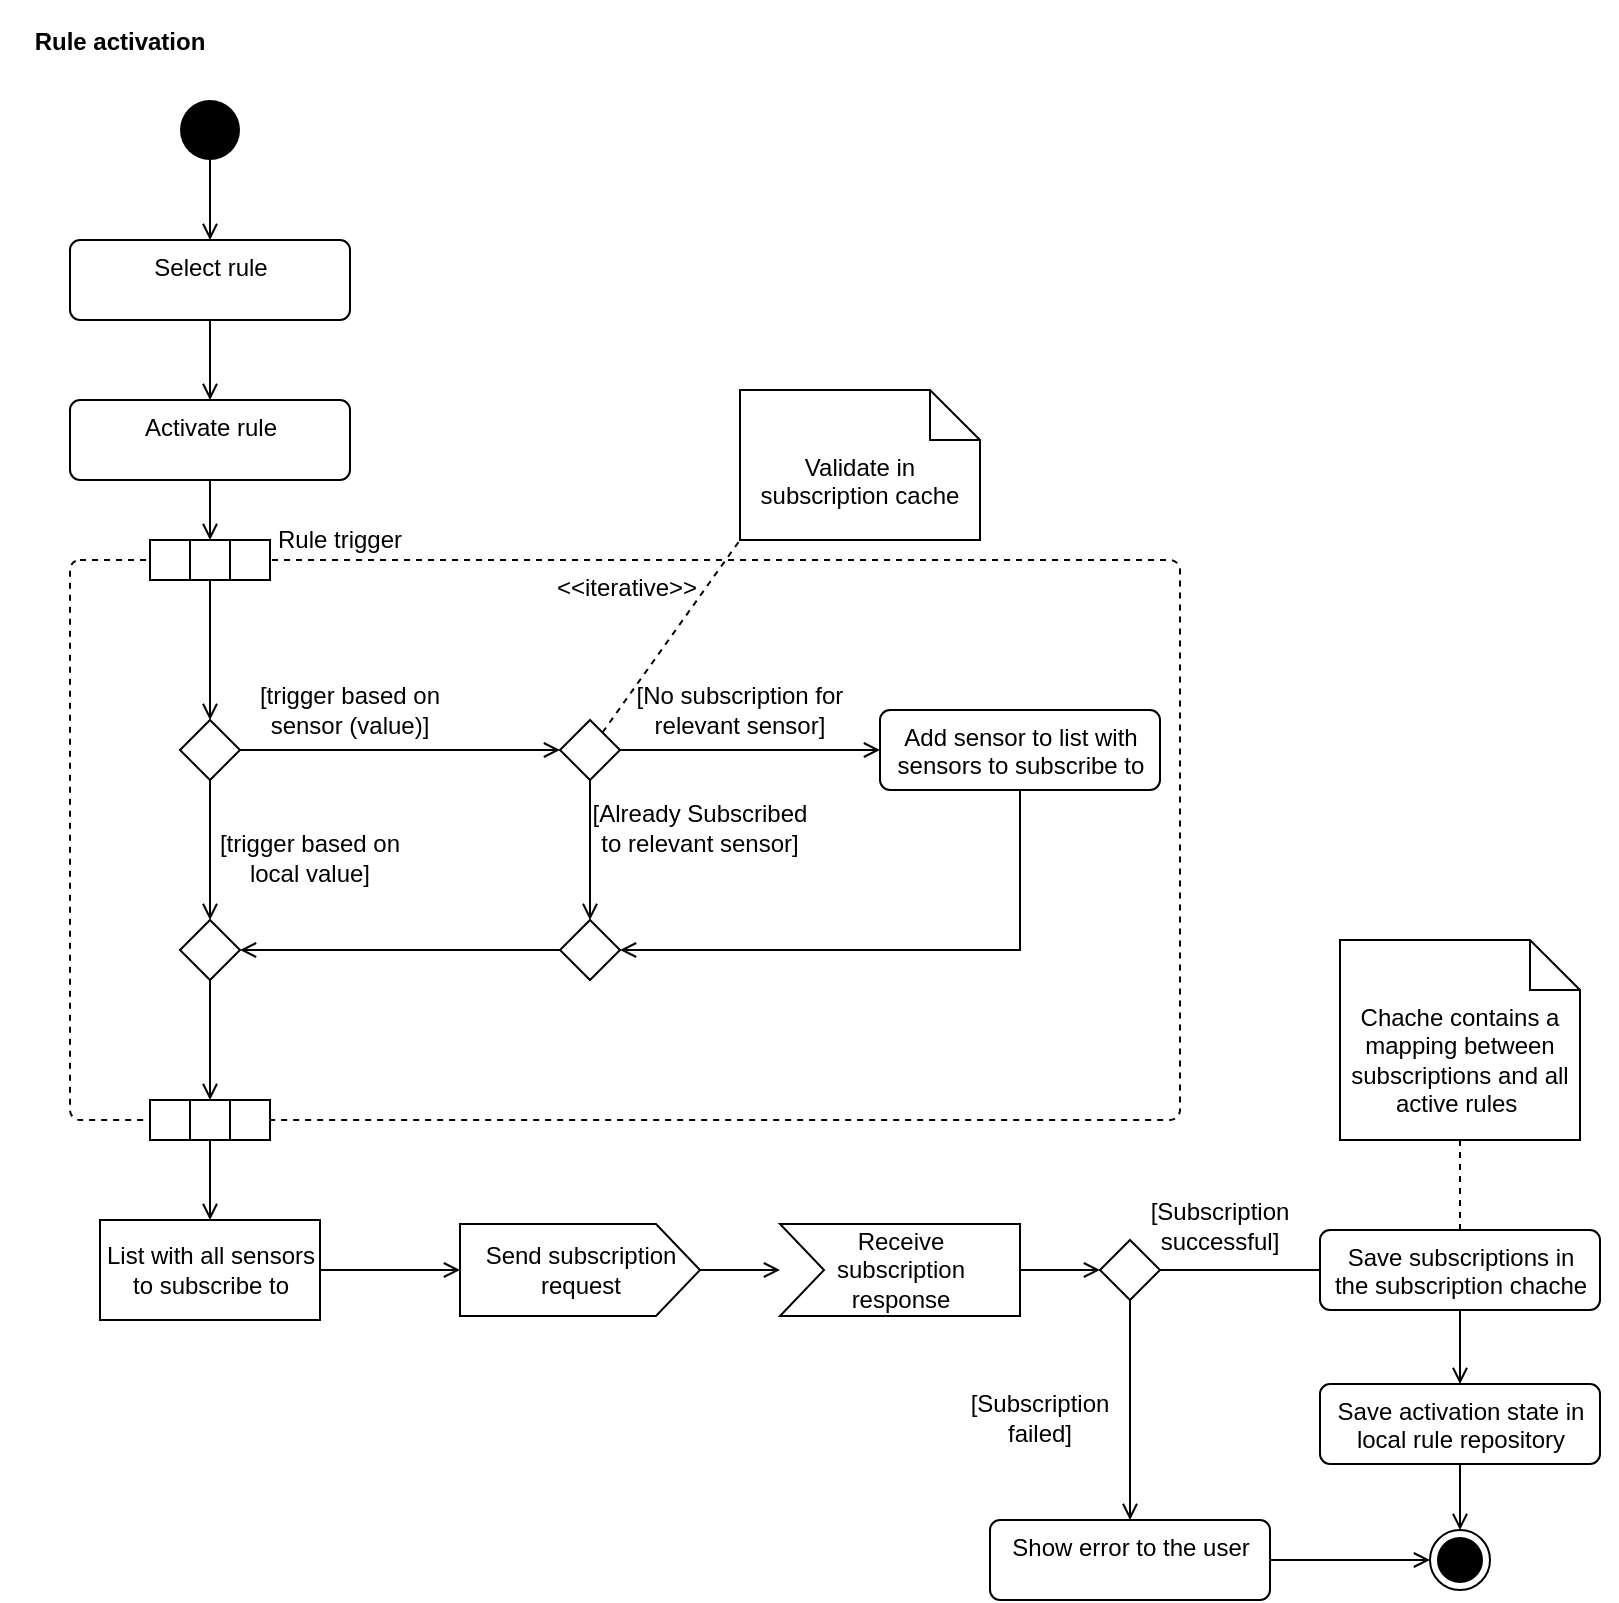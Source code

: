 <mxfile version="13.9.9" type="device"><diagram id="myTKaBTPjra9gZ2z_aql" name="Seite-1"><mxGraphModel dx="1422" dy="822" grid="1" gridSize="10" guides="1" tooltips="1" connect="1" arrows="1" fold="1" page="1" pageScale="1" pageWidth="1169" pageHeight="827" math="0" shadow="0"><root><mxCell id="0"/><mxCell id="1" parent="0"/><mxCell id="jimUJfzccC7PUbgOp6Jz-6" style="edgeStyle=orthogonalEdgeStyle;rounded=0;orthogonalLoop=1;jettySize=auto;html=1;endArrow=open;endFill=0;" edge="1" parent="1" source="jimUJfzccC7PUbgOp6Jz-1" target="jimUJfzccC7PUbgOp6Jz-3"><mxGeometry relative="1" as="geometry"/></mxCell><mxCell id="jimUJfzccC7PUbgOp6Jz-1" value="" style="ellipse;fillColor=#000000;strokeColor=none;" vertex="1" parent="1"><mxGeometry x="90" y="50" width="30" height="30" as="geometry"/></mxCell><mxCell id="jimUJfzccC7PUbgOp6Jz-2" value="Rule activation" style="text;align=center;fontStyle=1;verticalAlign=middle;spacingLeft=3;spacingRight=3;strokeColor=none;rotatable=0;points=[[0,0.5],[1,0.5]];portConstraint=eastwest;" vertex="1" parent="1"><mxGeometry width="120" height="40" as="geometry"/></mxCell><mxCell id="jimUJfzccC7PUbgOp6Jz-7" style="edgeStyle=orthogonalEdgeStyle;rounded=0;orthogonalLoop=1;jettySize=auto;html=1;endArrow=open;endFill=0;" edge="1" parent="1" source="jimUJfzccC7PUbgOp6Jz-3" target="jimUJfzccC7PUbgOp6Jz-4"><mxGeometry relative="1" as="geometry"/></mxCell><mxCell id="jimUJfzccC7PUbgOp6Jz-3" value="Select rule" style="html=1;align=center;verticalAlign=top;rounded=1;absoluteArcSize=1;arcSize=10;dashed=0;" vertex="1" parent="1"><mxGeometry x="35" y="120" width="140" height="40" as="geometry"/></mxCell><mxCell id="jimUJfzccC7PUbgOp6Jz-19" style="edgeStyle=none;rounded=0;orthogonalLoop=1;jettySize=auto;html=1;endArrow=open;endFill=0;" edge="1" parent="1" source="jimUJfzccC7PUbgOp6Jz-4" target="jimUJfzccC7PUbgOp6Jz-16"><mxGeometry relative="1" as="geometry"/></mxCell><mxCell id="jimUJfzccC7PUbgOp6Jz-4" value="Activate rule" style="html=1;align=center;verticalAlign=top;rounded=1;absoluteArcSize=1;arcSize=10;dashed=0;" vertex="1" parent="1"><mxGeometry x="35" y="200" width="140" height="40" as="geometry"/></mxCell><mxCell id="jimUJfzccC7PUbgOp6Jz-14" value="&amp;lt;&amp;lt;iterative&amp;gt;&amp;gt;" style="html=1;align=center;verticalAlign=top;rounded=1;absoluteArcSize=1;arcSize=10;dashed=1;" vertex="1" parent="1"><mxGeometry x="35" y="280" width="555" height="280" as="geometry"/></mxCell><mxCell id="jimUJfzccC7PUbgOp6Jz-18" value="" style="group" vertex="1" connectable="0" parent="1"><mxGeometry x="75" y="270" width="60" height="20" as="geometry"/></mxCell><mxCell id="jimUJfzccC7PUbgOp6Jz-15" value="" style="rounded=0;whiteSpace=wrap;html=1;" vertex="1" parent="jimUJfzccC7PUbgOp6Jz-18"><mxGeometry width="20" height="20" as="geometry"/></mxCell><mxCell id="jimUJfzccC7PUbgOp6Jz-16" value="" style="rounded=0;whiteSpace=wrap;html=1;" vertex="1" parent="jimUJfzccC7PUbgOp6Jz-18"><mxGeometry x="20" width="20" height="20" as="geometry"/></mxCell><mxCell id="jimUJfzccC7PUbgOp6Jz-17" value="" style="rounded=0;whiteSpace=wrap;html=1;" vertex="1" parent="jimUJfzccC7PUbgOp6Jz-18"><mxGeometry x="40" width="20" height="20" as="geometry"/></mxCell><mxCell id="jimUJfzccC7PUbgOp6Jz-20" value="Rule trigger" style="text;html=1;strokeColor=none;fillColor=none;align=center;verticalAlign=middle;whiteSpace=wrap;rounded=0;" vertex="1" parent="1"><mxGeometry x="130" y="260" width="80" height="20" as="geometry"/></mxCell><mxCell id="jimUJfzccC7PUbgOp6Jz-26" style="edgeStyle=none;rounded=0;orthogonalLoop=1;jettySize=auto;html=1;entryX=0.5;entryY=0;entryDx=0;entryDy=0;endArrow=open;endFill=0;" edge="1" parent="1" source="jimUJfzccC7PUbgOp6Jz-21" target="jimUJfzccC7PUbgOp6Jz-25"><mxGeometry relative="1" as="geometry"/></mxCell><mxCell id="jimUJfzccC7PUbgOp6Jz-32" style="edgeStyle=none;rounded=0;orthogonalLoop=1;jettySize=auto;html=1;entryX=0;entryY=0.5;entryDx=0;entryDy=0;endArrow=open;endFill=0;strokeWidth=1;" edge="1" parent="1" source="jimUJfzccC7PUbgOp6Jz-21" target="jimUJfzccC7PUbgOp6Jz-31"><mxGeometry relative="1" as="geometry"/></mxCell><mxCell id="jimUJfzccC7PUbgOp6Jz-21" value="" style="rhombus;" vertex="1" parent="1"><mxGeometry x="90" y="360" width="30" height="30" as="geometry"/></mxCell><mxCell id="jimUJfzccC7PUbgOp6Jz-22" style="edgeStyle=none;rounded=0;orthogonalLoop=1;jettySize=auto;html=1;entryX=0.5;entryY=0;entryDx=0;entryDy=0;endArrow=open;endFill=0;" edge="1" parent="1" source="jimUJfzccC7PUbgOp6Jz-16" target="jimUJfzccC7PUbgOp6Jz-21"><mxGeometry relative="1" as="geometry"/></mxCell><mxCell id="jimUJfzccC7PUbgOp6Jz-24" value="[trigger based on sensor (value)]" style="text;html=1;strokeColor=none;fillColor=none;align=center;verticalAlign=middle;whiteSpace=wrap;rounded=0;" vertex="1" parent="1"><mxGeometry x="120" y="340" width="110" height="30" as="geometry"/></mxCell><mxCell id="jimUJfzccC7PUbgOp6Jz-44" style="edgeStyle=none;rounded=0;orthogonalLoop=1;jettySize=auto;html=1;entryX=0.5;entryY=0;entryDx=0;entryDy=0;endArrow=open;endFill=0;" edge="1" parent="1" source="jimUJfzccC7PUbgOp6Jz-25" target="jimUJfzccC7PUbgOp6Jz-41"><mxGeometry relative="1" as="geometry"/></mxCell><mxCell id="jimUJfzccC7PUbgOp6Jz-25" value="" style="rhombus;" vertex="1" parent="1"><mxGeometry x="90" y="460" width="30" height="30" as="geometry"/></mxCell><mxCell id="jimUJfzccC7PUbgOp6Jz-46" style="edgeStyle=none;rounded=0;orthogonalLoop=1;jettySize=auto;html=1;entryX=0.5;entryY=0;entryDx=0;entryDy=0;endArrow=open;endFill=0;" edge="1" parent="1" source="jimUJfzccC7PUbgOp6Jz-31" target="jimUJfzccC7PUbgOp6Jz-45"><mxGeometry relative="1" as="geometry"/></mxCell><mxCell id="jimUJfzccC7PUbgOp6Jz-77" style="edgeStyle=none;rounded=0;orthogonalLoop=1;jettySize=auto;html=1;entryX=0;entryY=1;entryDx=0;entryDy=0;entryPerimeter=0;endArrow=none;endFill=0;dashed=1;" edge="1" parent="1" source="jimUJfzccC7PUbgOp6Jz-31" target="jimUJfzccC7PUbgOp6Jz-76"><mxGeometry relative="1" as="geometry"/></mxCell><mxCell id="jimUJfzccC7PUbgOp6Jz-79" style="edgeStyle=none;rounded=0;orthogonalLoop=1;jettySize=auto;html=1;entryX=0;entryY=0.5;entryDx=0;entryDy=0;endArrow=open;endFill=0;" edge="1" parent="1" source="jimUJfzccC7PUbgOp6Jz-31" target="jimUJfzccC7PUbgOp6Jz-78"><mxGeometry relative="1" as="geometry"/></mxCell><mxCell id="jimUJfzccC7PUbgOp6Jz-31" value="" style="rhombus;" vertex="1" parent="1"><mxGeometry x="280" y="360" width="30" height="30" as="geometry"/></mxCell><mxCell id="jimUJfzccC7PUbgOp6Jz-34" value="[Already Subscribed to relevant sensor]" style="text;html=1;strokeColor=none;fillColor=none;align=center;verticalAlign=middle;whiteSpace=wrap;rounded=0;" vertex="1" parent="1"><mxGeometry x="290" y="399" width="120" height="30" as="geometry"/></mxCell><mxCell id="jimUJfzccC7PUbgOp6Jz-37" value="[trigger based on local value]" style="text;html=1;strokeColor=none;fillColor=none;align=center;verticalAlign=middle;whiteSpace=wrap;rounded=0;" vertex="1" parent="1"><mxGeometry x="100" y="414" width="110" height="30" as="geometry"/></mxCell><mxCell id="jimUJfzccC7PUbgOp6Jz-39" value="" style="group" vertex="1" connectable="0" parent="1"><mxGeometry x="75" y="550" width="60" height="20" as="geometry"/></mxCell><mxCell id="jimUJfzccC7PUbgOp6Jz-40" value="" style="rounded=0;whiteSpace=wrap;html=1;" vertex="1" parent="jimUJfzccC7PUbgOp6Jz-39"><mxGeometry width="20" height="20" as="geometry"/></mxCell><mxCell id="jimUJfzccC7PUbgOp6Jz-41" value="" style="rounded=0;whiteSpace=wrap;html=1;" vertex="1" parent="jimUJfzccC7PUbgOp6Jz-39"><mxGeometry x="20" width="20" height="20" as="geometry"/></mxCell><mxCell id="jimUJfzccC7PUbgOp6Jz-42" value="" style="rounded=0;whiteSpace=wrap;html=1;" vertex="1" parent="jimUJfzccC7PUbgOp6Jz-39"><mxGeometry x="40" width="20" height="20" as="geometry"/></mxCell><mxCell id="jimUJfzccC7PUbgOp6Jz-47" style="edgeStyle=none;rounded=0;orthogonalLoop=1;jettySize=auto;html=1;entryX=1;entryY=0.5;entryDx=0;entryDy=0;endArrow=open;endFill=0;" edge="1" parent="1" source="jimUJfzccC7PUbgOp6Jz-45" target="jimUJfzccC7PUbgOp6Jz-25"><mxGeometry relative="1" as="geometry"/></mxCell><mxCell id="jimUJfzccC7PUbgOp6Jz-45" value="" style="rhombus;" vertex="1" parent="1"><mxGeometry x="280" y="460" width="30" height="30" as="geometry"/></mxCell><mxCell id="jimUJfzccC7PUbgOp6Jz-68" style="edgeStyle=none;rounded=0;orthogonalLoop=1;jettySize=auto;html=1;endArrow=open;endFill=0;" edge="1" parent="1" source="jimUJfzccC7PUbgOp6Jz-49" target="jimUJfzccC7PUbgOp6Jz-67"><mxGeometry relative="1" as="geometry"/></mxCell><mxCell id="jimUJfzccC7PUbgOp6Jz-49" value="Save activation state in&lt;br&gt;local rule repository" style="html=1;align=center;verticalAlign=top;rounded=1;absoluteArcSize=1;arcSize=10;dashed=0;" vertex="1" parent="1"><mxGeometry x="660" y="692" width="140" height="40" as="geometry"/></mxCell><mxCell id="jimUJfzccC7PUbgOp6Jz-50" style="edgeStyle=none;rounded=0;orthogonalLoop=1;jettySize=auto;html=1;endArrow=open;endFill=0;" edge="1" parent="1" source="jimUJfzccC7PUbgOp6Jz-41" target="jimUJfzccC7PUbgOp6Jz-81"><mxGeometry relative="1" as="geometry"><mxPoint x="470" y="790" as="targetPoint"/></mxGeometry></mxCell><mxCell id="jimUJfzccC7PUbgOp6Jz-83" style="edgeStyle=none;rounded=0;orthogonalLoop=1;jettySize=auto;html=1;endArrow=open;endFill=0;" edge="1" parent="1" source="jimUJfzccC7PUbgOp6Jz-56" target="jimUJfzccC7PUbgOp6Jz-58"><mxGeometry relative="1" as="geometry"/></mxCell><mxCell id="jimUJfzccC7PUbgOp6Jz-56" value="Send subscription&lt;br&gt;request" style="html=1;shadow=0;dashed=0;align=center;verticalAlign=middle;shape=mxgraph.arrows2.arrow;dy=0;dx=22;notch=0;" vertex="1" parent="1"><mxGeometry x="230" y="612" width="120" height="46" as="geometry"/></mxCell><mxCell id="jimUJfzccC7PUbgOp6Jz-62" style="edgeStyle=none;rounded=0;orthogonalLoop=1;jettySize=auto;html=1;endArrow=open;endFill=0;" edge="1" parent="1" source="jimUJfzccC7PUbgOp6Jz-58" target="jimUJfzccC7PUbgOp6Jz-61"><mxGeometry relative="1" as="geometry"/></mxCell><mxCell id="jimUJfzccC7PUbgOp6Jz-58" value="Receive&lt;br&gt;subscription&lt;br&gt;response" style="html=1;shadow=0;dashed=0;align=center;verticalAlign=middle;shape=mxgraph.arrows2.arrow;dy=0;dx=0;notch=22;" vertex="1" parent="1"><mxGeometry x="390" y="612" width="120" height="46" as="geometry"/></mxCell><mxCell id="jimUJfzccC7PUbgOp6Jz-60" value="[No subscription for relevant sensor]" style="text;html=1;strokeColor=none;fillColor=none;align=center;verticalAlign=middle;whiteSpace=wrap;rounded=0;" vertex="1" parent="1"><mxGeometry x="310" y="340" width="120" height="30" as="geometry"/></mxCell><mxCell id="jimUJfzccC7PUbgOp6Jz-66" style="edgeStyle=none;rounded=0;orthogonalLoop=1;jettySize=auto;html=1;entryX=0.5;entryY=0;entryDx=0;entryDy=0;endArrow=open;endFill=0;" edge="1" parent="1" source="jimUJfzccC7PUbgOp6Jz-61" target="jimUJfzccC7PUbgOp6Jz-65"><mxGeometry relative="1" as="geometry"/></mxCell><mxCell id="jimUJfzccC7PUbgOp6Jz-73" style="edgeStyle=none;rounded=0;orthogonalLoop=1;jettySize=auto;html=1;entryX=1;entryY=0.5;entryDx=0;entryDy=0;endArrow=open;endFill=0;" edge="1" parent="1" source="jimUJfzccC7PUbgOp6Jz-61" target="jimUJfzccC7PUbgOp6Jz-72"><mxGeometry relative="1" as="geometry"/></mxCell><mxCell id="jimUJfzccC7PUbgOp6Jz-61" value="" style="rhombus;" vertex="1" parent="1"><mxGeometry x="550" y="620" width="30" height="30" as="geometry"/></mxCell><mxCell id="jimUJfzccC7PUbgOp6Jz-64" value="[Subscription failed]" style="text;html=1;strokeColor=none;fillColor=none;align=center;verticalAlign=middle;whiteSpace=wrap;rounded=0;" vertex="1" parent="1"><mxGeometry x="470" y="686" width="100" height="46" as="geometry"/></mxCell><mxCell id="jimUJfzccC7PUbgOp6Jz-86" style="edgeStyle=none;rounded=0;orthogonalLoop=1;jettySize=auto;html=1;entryX=0;entryY=0.5;entryDx=0;entryDy=0;endArrow=open;endFill=0;" edge="1" parent="1" source="jimUJfzccC7PUbgOp6Jz-65" target="jimUJfzccC7PUbgOp6Jz-67"><mxGeometry relative="1" as="geometry"/></mxCell><mxCell id="jimUJfzccC7PUbgOp6Jz-65" value="Show error to the user" style="html=1;align=center;verticalAlign=top;rounded=1;absoluteArcSize=1;arcSize=10;dashed=0;" vertex="1" parent="1"><mxGeometry x="495" y="760" width="140" height="40" as="geometry"/></mxCell><mxCell id="jimUJfzccC7PUbgOp6Jz-67" value="" style="ellipse;html=1;shape=endState;fillColor=#000000;strokeColor=#000000;" vertex="1" parent="1"><mxGeometry x="715" y="765" width="30" height="30" as="geometry"/></mxCell><mxCell id="jimUJfzccC7PUbgOp6Jz-87" style="edgeStyle=none;rounded=0;orthogonalLoop=1;jettySize=auto;html=1;endArrow=open;endFill=0;" edge="1" parent="1" source="jimUJfzccC7PUbgOp6Jz-72" target="jimUJfzccC7PUbgOp6Jz-49"><mxGeometry relative="1" as="geometry"/></mxCell><mxCell id="jimUJfzccC7PUbgOp6Jz-91" style="edgeStyle=none;rounded=0;orthogonalLoop=1;jettySize=auto;html=1;endArrow=none;endFill=0;strokeWidth=1;dashed=1;" edge="1" parent="1" source="jimUJfzccC7PUbgOp6Jz-72" target="jimUJfzccC7PUbgOp6Jz-90"><mxGeometry relative="1" as="geometry"/></mxCell><mxCell id="jimUJfzccC7PUbgOp6Jz-72" value="Save subscriptions in&lt;br&gt;the subscription chache" style="html=1;align=center;verticalAlign=top;rounded=1;absoluteArcSize=1;arcSize=10;dashed=0;" vertex="1" parent="1"><mxGeometry x="660" y="615" width="140" height="40" as="geometry"/></mxCell><mxCell id="jimUJfzccC7PUbgOp6Jz-74" value="[Subscription successful]" style="text;html=1;strokeColor=none;fillColor=none;align=center;verticalAlign=middle;whiteSpace=wrap;rounded=0;" vertex="1" parent="1"><mxGeometry x="560" y="590" width="100" height="46" as="geometry"/></mxCell><mxCell id="jimUJfzccC7PUbgOp6Jz-76" value="Validate in subscription cache" style="shape=note2;boundedLbl=1;whiteSpace=wrap;html=1;size=25;verticalAlign=top;align=center;" vertex="1" parent="1"><mxGeometry x="370" y="195" width="120" height="75" as="geometry"/></mxCell><mxCell id="jimUJfzccC7PUbgOp6Jz-80" style="edgeStyle=none;rounded=0;orthogonalLoop=1;jettySize=auto;html=1;entryX=1;entryY=0.5;entryDx=0;entryDy=0;endArrow=open;endFill=0;" edge="1" parent="1" source="jimUJfzccC7PUbgOp6Jz-78" target="jimUJfzccC7PUbgOp6Jz-45"><mxGeometry relative="1" as="geometry"><Array as="points"><mxPoint x="510" y="475"/></Array></mxGeometry></mxCell><mxCell id="jimUJfzccC7PUbgOp6Jz-78" value="Add sensor to list with&lt;br&gt;sensors to subscribe to" style="html=1;align=center;verticalAlign=top;rounded=1;absoluteArcSize=1;arcSize=10;dashed=0;" vertex="1" parent="1"><mxGeometry x="440" y="355" width="140" height="40" as="geometry"/></mxCell><mxCell id="jimUJfzccC7PUbgOp6Jz-82" style="edgeStyle=none;rounded=0;orthogonalLoop=1;jettySize=auto;html=1;entryX=0;entryY=0.5;entryDx=0;entryDy=0;entryPerimeter=0;endArrow=open;endFill=0;" edge="1" parent="1" source="jimUJfzccC7PUbgOp6Jz-81" target="jimUJfzccC7PUbgOp6Jz-56"><mxGeometry relative="1" as="geometry"/></mxCell><mxCell id="jimUJfzccC7PUbgOp6Jz-81" value="List with all sensors&lt;br&gt;to subscribe to" style="html=1;" vertex="1" parent="1"><mxGeometry x="50" y="610" width="110" height="50" as="geometry"/></mxCell><mxCell id="jimUJfzccC7PUbgOp6Jz-90" value="Chache contains a mapping between subscriptions and all active rules&amp;nbsp;" style="shape=note2;boundedLbl=1;whiteSpace=wrap;html=1;size=25;verticalAlign=top;align=center;" vertex="1" parent="1"><mxGeometry x="670" y="470" width="120" height="100" as="geometry"/></mxCell></root></mxGraphModel></diagram></mxfile>